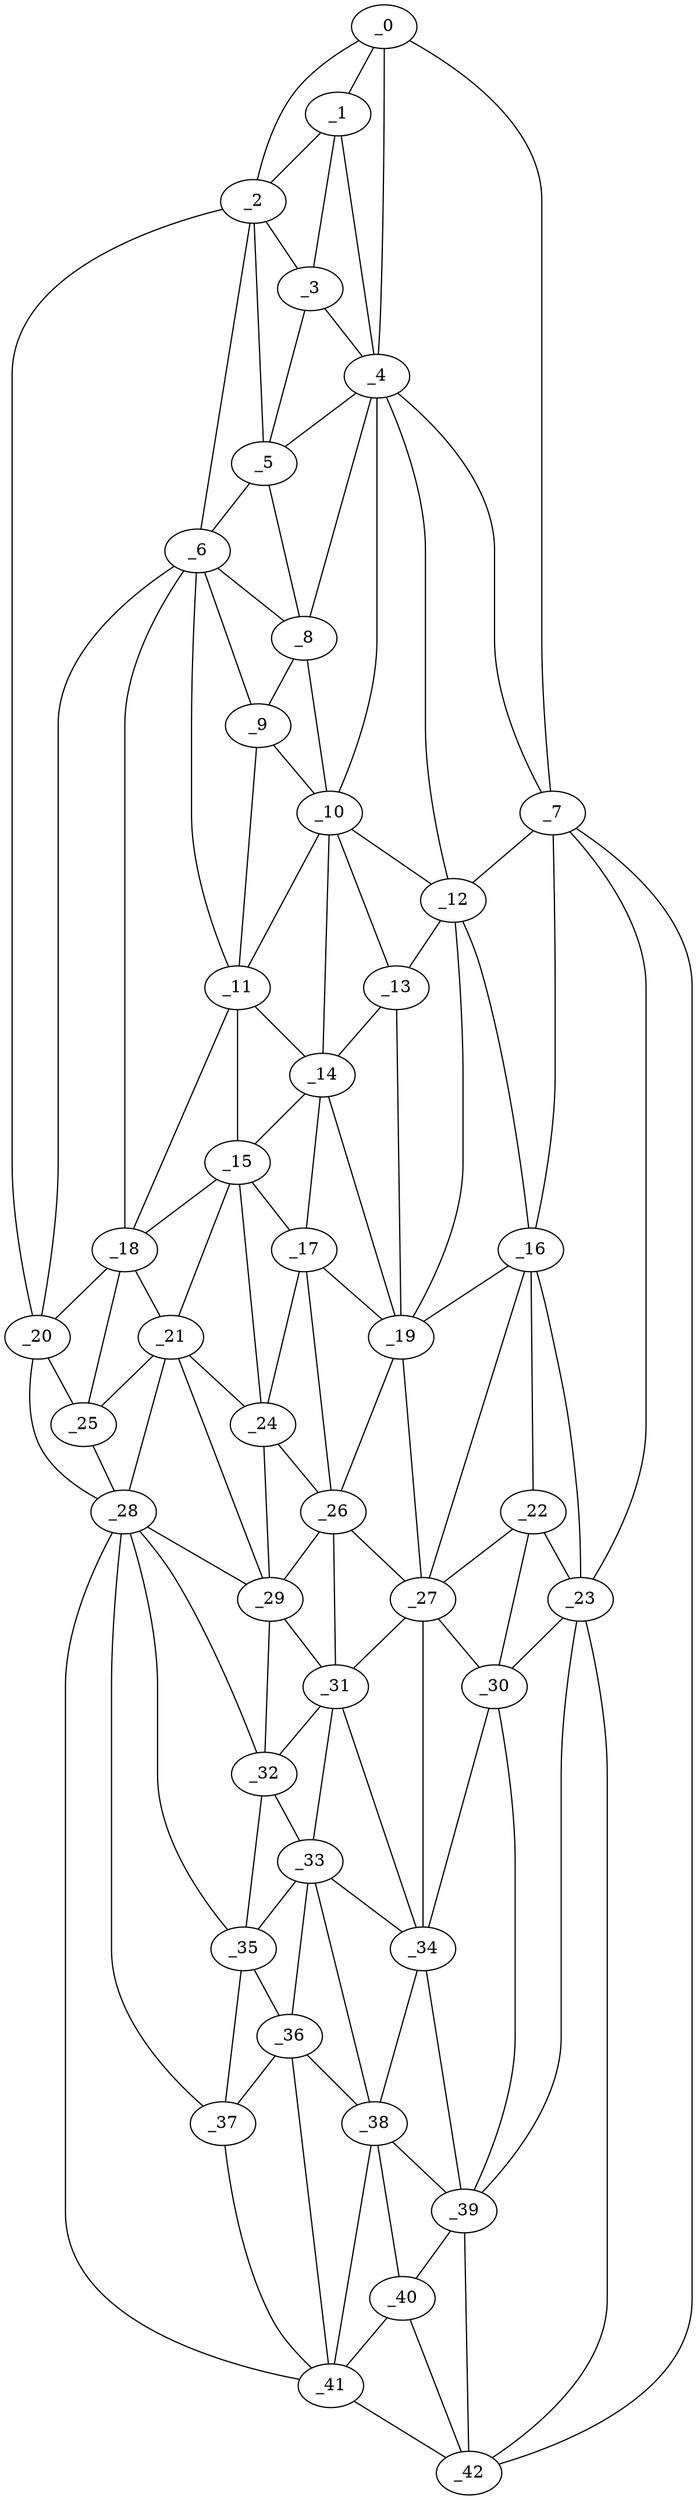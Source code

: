 graph "obj29__15.gxl" {
	_0	 [x=7,
		y=38];
	_1	 [x=16,
		y=57];
	_0 -- _1	 [valence=2];
	_2	 [x=23,
		y=79];
	_0 -- _2	 [valence=1];
	_4	 [x=31,
		y=42];
	_0 -- _4	 [valence=1];
	_7	 [x=33,
		y=17];
	_0 -- _7	 [valence=1];
	_1 -- _2	 [valence=2];
	_3	 [x=28,
		y=68];
	_1 -- _3	 [valence=2];
	_1 -- _4	 [valence=2];
	_2 -- _3	 [valence=1];
	_5	 [x=31,
		y=69];
	_2 -- _5	 [valence=2];
	_6	 [x=31,
		y=81];
	_2 -- _6	 [valence=2];
	_20	 [x=69,
		y=108];
	_2 -- _20	 [valence=1];
	_3 -- _4	 [valence=1];
	_3 -- _5	 [valence=2];
	_4 -- _5	 [valence=1];
	_4 -- _7	 [valence=2];
	_8	 [x=36,
		y=71];
	_4 -- _8	 [valence=1];
	_10	 [x=44,
		y=71];
	_4 -- _10	 [valence=2];
	_12	 [x=56,
		y=40];
	_4 -- _12	 [valence=2];
	_5 -- _6	 [valence=2];
	_5 -- _8	 [valence=2];
	_6 -- _8	 [valence=2];
	_9	 [x=41,
		y=81];
	_6 -- _9	 [valence=2];
	_11	 [x=48,
		y=85];
	_6 -- _11	 [valence=2];
	_18	 [x=66,
		y=103];
	_6 -- _18	 [valence=2];
	_6 -- _20	 [valence=1];
	_7 -- _12	 [valence=1];
	_16	 [x=66,
		y=36];
	_7 -- _16	 [valence=2];
	_23	 [x=73,
		y=27];
	_7 -- _23	 [valence=2];
	_42	 [x=126,
		y=38];
	_7 -- _42	 [valence=1];
	_8 -- _9	 [valence=2];
	_8 -- _10	 [valence=2];
	_9 -- _10	 [valence=1];
	_9 -- _11	 [valence=1];
	_10 -- _11	 [valence=2];
	_10 -- _12	 [valence=1];
	_13	 [x=57,
		y=69];
	_10 -- _13	 [valence=1];
	_14	 [x=57,
		y=73];
	_10 -- _14	 [valence=2];
	_11 -- _14	 [valence=1];
	_15	 [x=65,
		y=85];
	_11 -- _15	 [valence=1];
	_11 -- _18	 [valence=1];
	_12 -- _13	 [valence=1];
	_12 -- _16	 [valence=1];
	_19	 [x=67,
		y=69];
	_12 -- _19	 [valence=2];
	_13 -- _14	 [valence=2];
	_13 -- _19	 [valence=2];
	_14 -- _15	 [valence=2];
	_17	 [x=66,
		y=77];
	_14 -- _17	 [valence=2];
	_14 -- _19	 [valence=1];
	_15 -- _17	 [valence=1];
	_15 -- _18	 [valence=2];
	_21	 [x=71,
		y=96];
	_15 -- _21	 [valence=2];
	_24	 [x=76,
		y=81];
	_15 -- _24	 [valence=2];
	_16 -- _19	 [valence=1];
	_22	 [x=72,
		y=35];
	_16 -- _22	 [valence=2];
	_16 -- _23	 [valence=2];
	_27	 [x=82,
		y=44];
	_16 -- _27	 [valence=2];
	_17 -- _19	 [valence=1];
	_17 -- _24	 [valence=1];
	_26	 [x=78,
		y=73];
	_17 -- _26	 [valence=2];
	_18 -- _20	 [valence=1];
	_18 -- _21	 [valence=2];
	_25	 [x=76,
		y=107];
	_18 -- _25	 [valence=2];
	_19 -- _26	 [valence=2];
	_19 -- _27	 [valence=2];
	_20 -- _25	 [valence=2];
	_28	 [x=86,
		y=106];
	_20 -- _28	 [valence=1];
	_21 -- _24	 [valence=2];
	_21 -- _25	 [valence=2];
	_21 -- _28	 [valence=2];
	_29	 [x=87,
		y=82];
	_21 -- _29	 [valence=2];
	_22 -- _23	 [valence=2];
	_22 -- _27	 [valence=2];
	_30	 [x=88,
		y=41];
	_22 -- _30	 [valence=2];
	_23 -- _30	 [valence=1];
	_39	 [x=112,
		y=44];
	_23 -- _39	 [valence=2];
	_23 -- _42	 [valence=1];
	_24 -- _26	 [valence=2];
	_24 -- _29	 [valence=2];
	_25 -- _28	 [valence=2];
	_26 -- _27	 [valence=2];
	_26 -- _29	 [valence=2];
	_31	 [x=89,
		y=71];
	_26 -- _31	 [valence=2];
	_27 -- _30	 [valence=2];
	_27 -- _31	 [valence=1];
	_34	 [x=98,
		y=47];
	_27 -- _34	 [valence=2];
	_28 -- _29	 [valence=2];
	_32	 [x=94,
		y=80];
	_28 -- _32	 [valence=2];
	_35	 [x=99,
		y=80];
	_28 -- _35	 [valence=2];
	_37	 [x=105,
		y=80];
	_28 -- _37	 [valence=1];
	_41	 [x=122,
		y=75];
	_28 -- _41	 [valence=1];
	_29 -- _31	 [valence=2];
	_29 -- _32	 [valence=2];
	_30 -- _34	 [valence=2];
	_30 -- _39	 [valence=2];
	_31 -- _32	 [valence=2];
	_33	 [x=97,
		y=70];
	_31 -- _33	 [valence=2];
	_31 -- _34	 [valence=1];
	_32 -- _33	 [valence=1];
	_32 -- _35	 [valence=2];
	_33 -- _34	 [valence=2];
	_33 -- _35	 [valence=2];
	_36	 [x=102,
		y=70];
	_33 -- _36	 [valence=2];
	_38	 [x=106,
		y=63];
	_33 -- _38	 [valence=1];
	_34 -- _38	 [valence=2];
	_34 -- _39	 [valence=1];
	_35 -- _36	 [valence=1];
	_35 -- _37	 [valence=2];
	_36 -- _37	 [valence=2];
	_36 -- _38	 [valence=2];
	_36 -- _41	 [valence=2];
	_37 -- _41	 [valence=1];
	_38 -- _39	 [valence=2];
	_40	 [x=122,
		y=52];
	_38 -- _40	 [valence=2];
	_38 -- _41	 [valence=1];
	_39 -- _40	 [valence=1];
	_39 -- _42	 [valence=2];
	_40 -- _41	 [valence=2];
	_40 -- _42	 [valence=1];
	_41 -- _42	 [valence=1];
}
